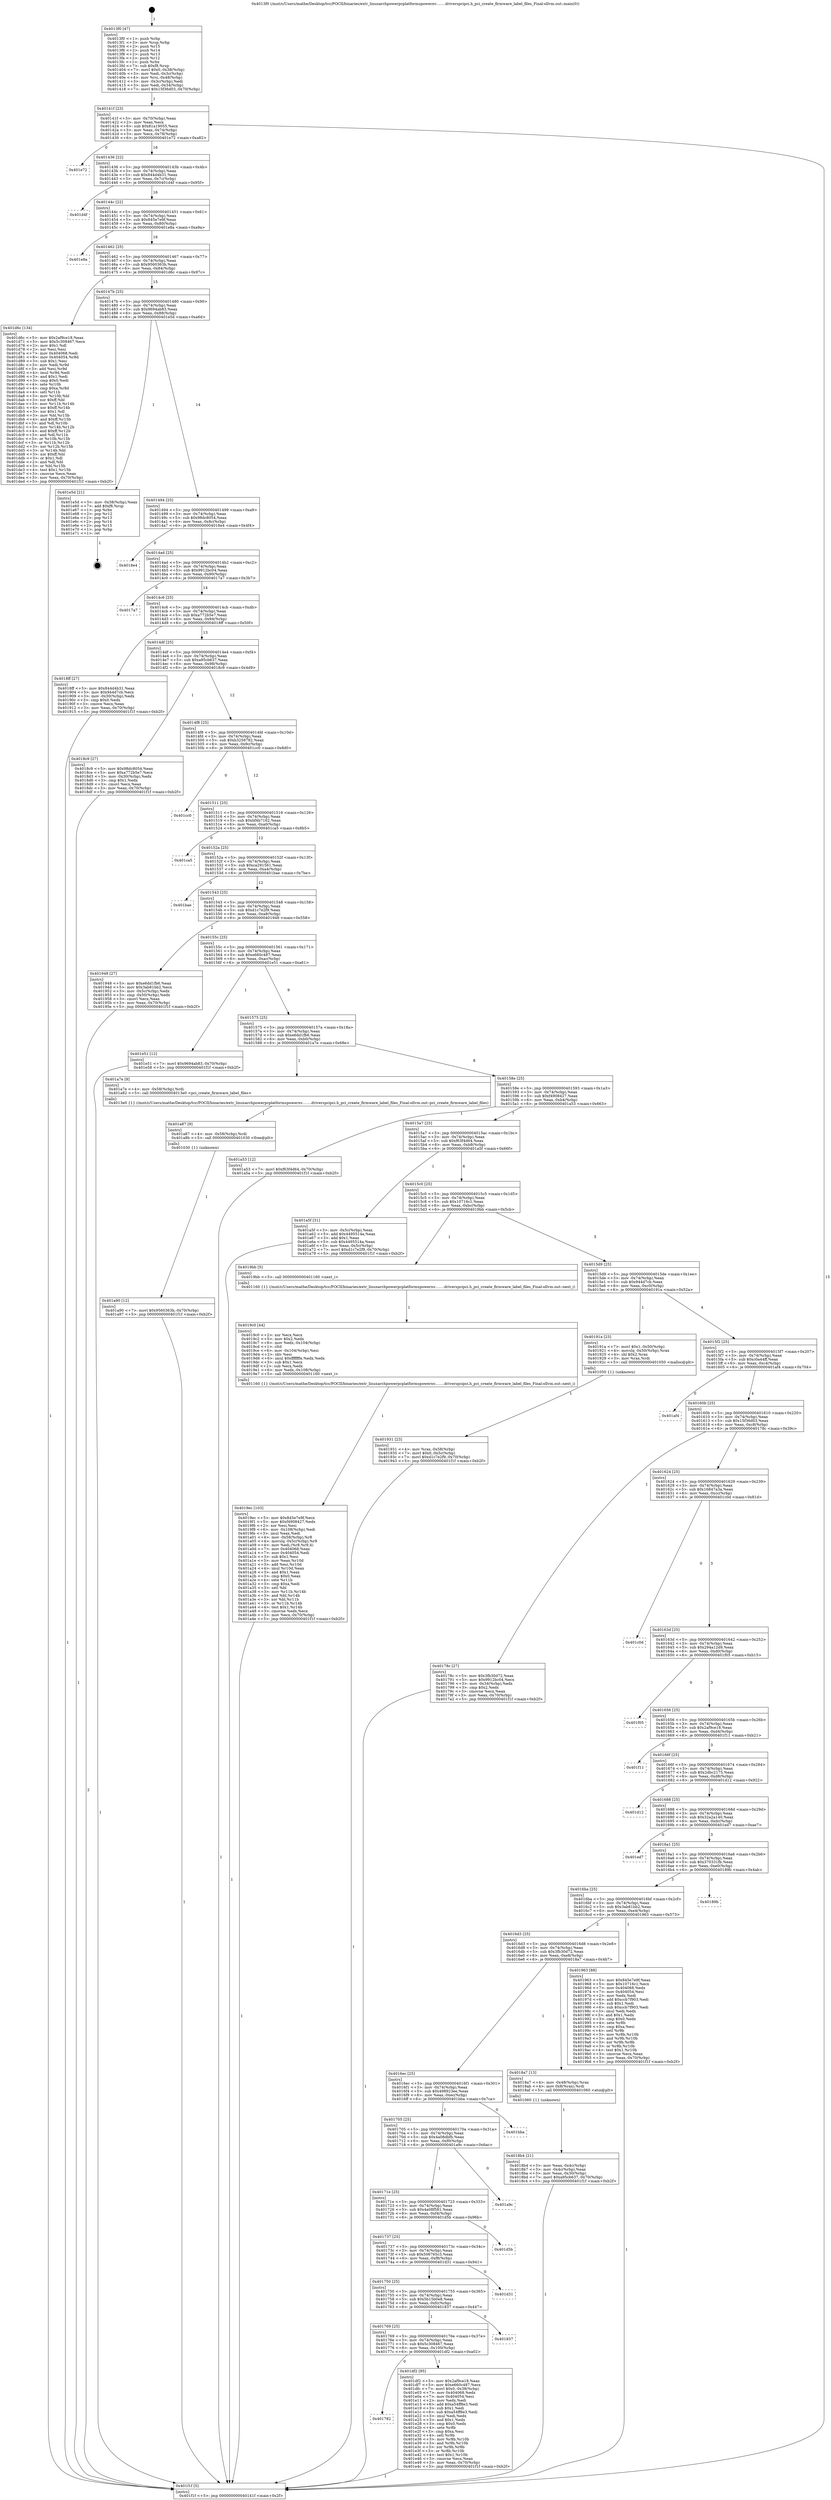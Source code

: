 digraph "0x4013f0" {
  label = "0x4013f0 (/mnt/c/Users/mathe/Desktop/tcc/POCII/binaries/extr_linuxarchpowerpcplatformspowernv........driverspcipci.h_pci_create_firmware_label_files_Final-ollvm.out::main(0))"
  labelloc = "t"
  node[shape=record]

  Entry [label="",width=0.3,height=0.3,shape=circle,fillcolor=black,style=filled]
  "0x40141f" [label="{
     0x40141f [23]\l
     | [instrs]\l
     &nbsp;&nbsp;0x40141f \<+3\>: mov -0x70(%rbp),%eax\l
     &nbsp;&nbsp;0x401422 \<+2\>: mov %eax,%ecx\l
     &nbsp;&nbsp;0x401424 \<+6\>: sub $0x81a19055,%ecx\l
     &nbsp;&nbsp;0x40142a \<+3\>: mov %eax,-0x74(%rbp)\l
     &nbsp;&nbsp;0x40142d \<+3\>: mov %ecx,-0x78(%rbp)\l
     &nbsp;&nbsp;0x401430 \<+6\>: je 0000000000401e72 \<main+0xa82\>\l
  }"]
  "0x401e72" [label="{
     0x401e72\l
  }", style=dashed]
  "0x401436" [label="{
     0x401436 [22]\l
     | [instrs]\l
     &nbsp;&nbsp;0x401436 \<+5\>: jmp 000000000040143b \<main+0x4b\>\l
     &nbsp;&nbsp;0x40143b \<+3\>: mov -0x74(%rbp),%eax\l
     &nbsp;&nbsp;0x40143e \<+5\>: sub $0x844d4b31,%eax\l
     &nbsp;&nbsp;0x401443 \<+3\>: mov %eax,-0x7c(%rbp)\l
     &nbsp;&nbsp;0x401446 \<+6\>: je 0000000000401d4f \<main+0x95f\>\l
  }"]
  Exit [label="",width=0.3,height=0.3,shape=circle,fillcolor=black,style=filled,peripheries=2]
  "0x401d4f" [label="{
     0x401d4f\l
  }", style=dashed]
  "0x40144c" [label="{
     0x40144c [22]\l
     | [instrs]\l
     &nbsp;&nbsp;0x40144c \<+5\>: jmp 0000000000401451 \<main+0x61\>\l
     &nbsp;&nbsp;0x401451 \<+3\>: mov -0x74(%rbp),%eax\l
     &nbsp;&nbsp;0x401454 \<+5\>: sub $0x845e7e9f,%eax\l
     &nbsp;&nbsp;0x401459 \<+3\>: mov %eax,-0x80(%rbp)\l
     &nbsp;&nbsp;0x40145c \<+6\>: je 0000000000401e8a \<main+0xa9a\>\l
  }"]
  "0x401782" [label="{
     0x401782\l
  }", style=dashed]
  "0x401e8a" [label="{
     0x401e8a\l
  }", style=dashed]
  "0x401462" [label="{
     0x401462 [25]\l
     | [instrs]\l
     &nbsp;&nbsp;0x401462 \<+5\>: jmp 0000000000401467 \<main+0x77\>\l
     &nbsp;&nbsp;0x401467 \<+3\>: mov -0x74(%rbp),%eax\l
     &nbsp;&nbsp;0x40146a \<+5\>: sub $0x9560363b,%eax\l
     &nbsp;&nbsp;0x40146f \<+6\>: mov %eax,-0x84(%rbp)\l
     &nbsp;&nbsp;0x401475 \<+6\>: je 0000000000401d6c \<main+0x97c\>\l
  }"]
  "0x401df2" [label="{
     0x401df2 [95]\l
     | [instrs]\l
     &nbsp;&nbsp;0x401df2 \<+5\>: mov $0x2af9ce18,%eax\l
     &nbsp;&nbsp;0x401df7 \<+5\>: mov $0xe660c487,%ecx\l
     &nbsp;&nbsp;0x401dfc \<+7\>: movl $0x0,-0x38(%rbp)\l
     &nbsp;&nbsp;0x401e03 \<+7\>: mov 0x404068,%edx\l
     &nbsp;&nbsp;0x401e0a \<+7\>: mov 0x404054,%esi\l
     &nbsp;&nbsp;0x401e11 \<+2\>: mov %edx,%edi\l
     &nbsp;&nbsp;0x401e13 \<+6\>: add $0xa54ff8e3,%edi\l
     &nbsp;&nbsp;0x401e19 \<+3\>: sub $0x1,%edi\l
     &nbsp;&nbsp;0x401e1c \<+6\>: sub $0xa54ff8e3,%edi\l
     &nbsp;&nbsp;0x401e22 \<+3\>: imul %edi,%edx\l
     &nbsp;&nbsp;0x401e25 \<+3\>: and $0x1,%edx\l
     &nbsp;&nbsp;0x401e28 \<+3\>: cmp $0x0,%edx\l
     &nbsp;&nbsp;0x401e2b \<+4\>: sete %r8b\l
     &nbsp;&nbsp;0x401e2f \<+3\>: cmp $0xa,%esi\l
     &nbsp;&nbsp;0x401e32 \<+4\>: setl %r9b\l
     &nbsp;&nbsp;0x401e36 \<+3\>: mov %r8b,%r10b\l
     &nbsp;&nbsp;0x401e39 \<+3\>: and %r9b,%r10b\l
     &nbsp;&nbsp;0x401e3c \<+3\>: xor %r9b,%r8b\l
     &nbsp;&nbsp;0x401e3f \<+3\>: or %r8b,%r10b\l
     &nbsp;&nbsp;0x401e42 \<+4\>: test $0x1,%r10b\l
     &nbsp;&nbsp;0x401e46 \<+3\>: cmovne %ecx,%eax\l
     &nbsp;&nbsp;0x401e49 \<+3\>: mov %eax,-0x70(%rbp)\l
     &nbsp;&nbsp;0x401e4c \<+5\>: jmp 0000000000401f1f \<main+0xb2f\>\l
  }"]
  "0x401d6c" [label="{
     0x401d6c [134]\l
     | [instrs]\l
     &nbsp;&nbsp;0x401d6c \<+5\>: mov $0x2af9ce18,%eax\l
     &nbsp;&nbsp;0x401d71 \<+5\>: mov $0x5c308467,%ecx\l
     &nbsp;&nbsp;0x401d76 \<+2\>: mov $0x1,%dl\l
     &nbsp;&nbsp;0x401d78 \<+2\>: xor %esi,%esi\l
     &nbsp;&nbsp;0x401d7a \<+7\>: mov 0x404068,%edi\l
     &nbsp;&nbsp;0x401d81 \<+8\>: mov 0x404054,%r8d\l
     &nbsp;&nbsp;0x401d89 \<+3\>: sub $0x1,%esi\l
     &nbsp;&nbsp;0x401d8c \<+3\>: mov %edi,%r9d\l
     &nbsp;&nbsp;0x401d8f \<+3\>: add %esi,%r9d\l
     &nbsp;&nbsp;0x401d92 \<+4\>: imul %r9d,%edi\l
     &nbsp;&nbsp;0x401d96 \<+3\>: and $0x1,%edi\l
     &nbsp;&nbsp;0x401d99 \<+3\>: cmp $0x0,%edi\l
     &nbsp;&nbsp;0x401d9c \<+4\>: sete %r10b\l
     &nbsp;&nbsp;0x401da0 \<+4\>: cmp $0xa,%r8d\l
     &nbsp;&nbsp;0x401da4 \<+4\>: setl %r11b\l
     &nbsp;&nbsp;0x401da8 \<+3\>: mov %r10b,%bl\l
     &nbsp;&nbsp;0x401dab \<+3\>: xor $0xff,%bl\l
     &nbsp;&nbsp;0x401dae \<+3\>: mov %r11b,%r14b\l
     &nbsp;&nbsp;0x401db1 \<+4\>: xor $0xff,%r14b\l
     &nbsp;&nbsp;0x401db5 \<+3\>: xor $0x1,%dl\l
     &nbsp;&nbsp;0x401db8 \<+3\>: mov %bl,%r15b\l
     &nbsp;&nbsp;0x401dbb \<+4\>: and $0xff,%r15b\l
     &nbsp;&nbsp;0x401dbf \<+3\>: and %dl,%r10b\l
     &nbsp;&nbsp;0x401dc2 \<+3\>: mov %r14b,%r12b\l
     &nbsp;&nbsp;0x401dc5 \<+4\>: and $0xff,%r12b\l
     &nbsp;&nbsp;0x401dc9 \<+3\>: and %dl,%r11b\l
     &nbsp;&nbsp;0x401dcc \<+3\>: or %r10b,%r15b\l
     &nbsp;&nbsp;0x401dcf \<+3\>: or %r11b,%r12b\l
     &nbsp;&nbsp;0x401dd2 \<+3\>: xor %r12b,%r15b\l
     &nbsp;&nbsp;0x401dd5 \<+3\>: or %r14b,%bl\l
     &nbsp;&nbsp;0x401dd8 \<+3\>: xor $0xff,%bl\l
     &nbsp;&nbsp;0x401ddb \<+3\>: or $0x1,%dl\l
     &nbsp;&nbsp;0x401dde \<+2\>: and %dl,%bl\l
     &nbsp;&nbsp;0x401de0 \<+3\>: or %bl,%r15b\l
     &nbsp;&nbsp;0x401de3 \<+4\>: test $0x1,%r15b\l
     &nbsp;&nbsp;0x401de7 \<+3\>: cmovne %ecx,%eax\l
     &nbsp;&nbsp;0x401dea \<+3\>: mov %eax,-0x70(%rbp)\l
     &nbsp;&nbsp;0x401ded \<+5\>: jmp 0000000000401f1f \<main+0xb2f\>\l
  }"]
  "0x40147b" [label="{
     0x40147b [25]\l
     | [instrs]\l
     &nbsp;&nbsp;0x40147b \<+5\>: jmp 0000000000401480 \<main+0x90\>\l
     &nbsp;&nbsp;0x401480 \<+3\>: mov -0x74(%rbp),%eax\l
     &nbsp;&nbsp;0x401483 \<+5\>: sub $0x9694ab83,%eax\l
     &nbsp;&nbsp;0x401488 \<+6\>: mov %eax,-0x88(%rbp)\l
     &nbsp;&nbsp;0x40148e \<+6\>: je 0000000000401e5d \<main+0xa6d\>\l
  }"]
  "0x401769" [label="{
     0x401769 [25]\l
     | [instrs]\l
     &nbsp;&nbsp;0x401769 \<+5\>: jmp 000000000040176e \<main+0x37e\>\l
     &nbsp;&nbsp;0x40176e \<+3\>: mov -0x74(%rbp),%eax\l
     &nbsp;&nbsp;0x401771 \<+5\>: sub $0x5c308467,%eax\l
     &nbsp;&nbsp;0x401776 \<+6\>: mov %eax,-0x100(%rbp)\l
     &nbsp;&nbsp;0x40177c \<+6\>: je 0000000000401df2 \<main+0xa02\>\l
  }"]
  "0x401e5d" [label="{
     0x401e5d [21]\l
     | [instrs]\l
     &nbsp;&nbsp;0x401e5d \<+3\>: mov -0x38(%rbp),%eax\l
     &nbsp;&nbsp;0x401e60 \<+7\>: add $0xf8,%rsp\l
     &nbsp;&nbsp;0x401e67 \<+1\>: pop %rbx\l
     &nbsp;&nbsp;0x401e68 \<+2\>: pop %r12\l
     &nbsp;&nbsp;0x401e6a \<+2\>: pop %r13\l
     &nbsp;&nbsp;0x401e6c \<+2\>: pop %r14\l
     &nbsp;&nbsp;0x401e6e \<+2\>: pop %r15\l
     &nbsp;&nbsp;0x401e70 \<+1\>: pop %rbp\l
     &nbsp;&nbsp;0x401e71 \<+1\>: ret\l
  }"]
  "0x401494" [label="{
     0x401494 [25]\l
     | [instrs]\l
     &nbsp;&nbsp;0x401494 \<+5\>: jmp 0000000000401499 \<main+0xa9\>\l
     &nbsp;&nbsp;0x401499 \<+3\>: mov -0x74(%rbp),%eax\l
     &nbsp;&nbsp;0x40149c \<+5\>: sub $0x98dc8054,%eax\l
     &nbsp;&nbsp;0x4014a1 \<+6\>: mov %eax,-0x8c(%rbp)\l
     &nbsp;&nbsp;0x4014a7 \<+6\>: je 00000000004018e4 \<main+0x4f4\>\l
  }"]
  "0x401837" [label="{
     0x401837\l
  }", style=dashed]
  "0x4018e4" [label="{
     0x4018e4\l
  }", style=dashed]
  "0x4014ad" [label="{
     0x4014ad [25]\l
     | [instrs]\l
     &nbsp;&nbsp;0x4014ad \<+5\>: jmp 00000000004014b2 \<main+0xc2\>\l
     &nbsp;&nbsp;0x4014b2 \<+3\>: mov -0x74(%rbp),%eax\l
     &nbsp;&nbsp;0x4014b5 \<+5\>: sub $0x9912bc04,%eax\l
     &nbsp;&nbsp;0x4014ba \<+6\>: mov %eax,-0x90(%rbp)\l
     &nbsp;&nbsp;0x4014c0 \<+6\>: je 00000000004017a7 \<main+0x3b7\>\l
  }"]
  "0x401750" [label="{
     0x401750 [25]\l
     | [instrs]\l
     &nbsp;&nbsp;0x401750 \<+5\>: jmp 0000000000401755 \<main+0x365\>\l
     &nbsp;&nbsp;0x401755 \<+3\>: mov -0x74(%rbp),%eax\l
     &nbsp;&nbsp;0x401758 \<+5\>: sub $0x5b15b0e8,%eax\l
     &nbsp;&nbsp;0x40175d \<+6\>: mov %eax,-0xfc(%rbp)\l
     &nbsp;&nbsp;0x401763 \<+6\>: je 0000000000401837 \<main+0x447\>\l
  }"]
  "0x4017a7" [label="{
     0x4017a7\l
  }", style=dashed]
  "0x4014c6" [label="{
     0x4014c6 [25]\l
     | [instrs]\l
     &nbsp;&nbsp;0x4014c6 \<+5\>: jmp 00000000004014cb \<main+0xdb\>\l
     &nbsp;&nbsp;0x4014cb \<+3\>: mov -0x74(%rbp),%eax\l
     &nbsp;&nbsp;0x4014ce \<+5\>: sub $0xa772b5e7,%eax\l
     &nbsp;&nbsp;0x4014d3 \<+6\>: mov %eax,-0x94(%rbp)\l
     &nbsp;&nbsp;0x4014d9 \<+6\>: je 00000000004018ff \<main+0x50f\>\l
  }"]
  "0x401d31" [label="{
     0x401d31\l
  }", style=dashed]
  "0x4018ff" [label="{
     0x4018ff [27]\l
     | [instrs]\l
     &nbsp;&nbsp;0x4018ff \<+5\>: mov $0x844d4b31,%eax\l
     &nbsp;&nbsp;0x401904 \<+5\>: mov $0x944d7cb,%ecx\l
     &nbsp;&nbsp;0x401909 \<+3\>: mov -0x30(%rbp),%edx\l
     &nbsp;&nbsp;0x40190c \<+3\>: cmp $0x0,%edx\l
     &nbsp;&nbsp;0x40190f \<+3\>: cmove %ecx,%eax\l
     &nbsp;&nbsp;0x401912 \<+3\>: mov %eax,-0x70(%rbp)\l
     &nbsp;&nbsp;0x401915 \<+5\>: jmp 0000000000401f1f \<main+0xb2f\>\l
  }"]
  "0x4014df" [label="{
     0x4014df [25]\l
     | [instrs]\l
     &nbsp;&nbsp;0x4014df \<+5\>: jmp 00000000004014e4 \<main+0xf4\>\l
     &nbsp;&nbsp;0x4014e4 \<+3\>: mov -0x74(%rbp),%eax\l
     &nbsp;&nbsp;0x4014e7 \<+5\>: sub $0xa95cb637,%eax\l
     &nbsp;&nbsp;0x4014ec \<+6\>: mov %eax,-0x98(%rbp)\l
     &nbsp;&nbsp;0x4014f2 \<+6\>: je 00000000004018c9 \<main+0x4d9\>\l
  }"]
  "0x401737" [label="{
     0x401737 [25]\l
     | [instrs]\l
     &nbsp;&nbsp;0x401737 \<+5\>: jmp 000000000040173c \<main+0x34c\>\l
     &nbsp;&nbsp;0x40173c \<+3\>: mov -0x74(%rbp),%eax\l
     &nbsp;&nbsp;0x40173f \<+5\>: sub $0x506765c3,%eax\l
     &nbsp;&nbsp;0x401744 \<+6\>: mov %eax,-0xf8(%rbp)\l
     &nbsp;&nbsp;0x40174a \<+6\>: je 0000000000401d31 \<main+0x941\>\l
  }"]
  "0x4018c9" [label="{
     0x4018c9 [27]\l
     | [instrs]\l
     &nbsp;&nbsp;0x4018c9 \<+5\>: mov $0x98dc8054,%eax\l
     &nbsp;&nbsp;0x4018ce \<+5\>: mov $0xa772b5e7,%ecx\l
     &nbsp;&nbsp;0x4018d3 \<+3\>: mov -0x30(%rbp),%edx\l
     &nbsp;&nbsp;0x4018d6 \<+3\>: cmp $0x1,%edx\l
     &nbsp;&nbsp;0x4018d9 \<+3\>: cmovl %ecx,%eax\l
     &nbsp;&nbsp;0x4018dc \<+3\>: mov %eax,-0x70(%rbp)\l
     &nbsp;&nbsp;0x4018df \<+5\>: jmp 0000000000401f1f \<main+0xb2f\>\l
  }"]
  "0x4014f8" [label="{
     0x4014f8 [25]\l
     | [instrs]\l
     &nbsp;&nbsp;0x4014f8 \<+5\>: jmp 00000000004014fd \<main+0x10d\>\l
     &nbsp;&nbsp;0x4014fd \<+3\>: mov -0x74(%rbp),%eax\l
     &nbsp;&nbsp;0x401500 \<+5\>: sub $0xb3258782,%eax\l
     &nbsp;&nbsp;0x401505 \<+6\>: mov %eax,-0x9c(%rbp)\l
     &nbsp;&nbsp;0x40150b \<+6\>: je 0000000000401cc0 \<main+0x8d0\>\l
  }"]
  "0x401d5b" [label="{
     0x401d5b\l
  }", style=dashed]
  "0x401cc0" [label="{
     0x401cc0\l
  }", style=dashed]
  "0x401511" [label="{
     0x401511 [25]\l
     | [instrs]\l
     &nbsp;&nbsp;0x401511 \<+5\>: jmp 0000000000401516 \<main+0x126\>\l
     &nbsp;&nbsp;0x401516 \<+3\>: mov -0x74(%rbp),%eax\l
     &nbsp;&nbsp;0x401519 \<+5\>: sub $0xbf4b7162,%eax\l
     &nbsp;&nbsp;0x40151e \<+6\>: mov %eax,-0xa0(%rbp)\l
     &nbsp;&nbsp;0x401524 \<+6\>: je 0000000000401ca5 \<main+0x8b5\>\l
  }"]
  "0x40171e" [label="{
     0x40171e [25]\l
     | [instrs]\l
     &nbsp;&nbsp;0x40171e \<+5\>: jmp 0000000000401723 \<main+0x333\>\l
     &nbsp;&nbsp;0x401723 \<+3\>: mov -0x74(%rbp),%eax\l
     &nbsp;&nbsp;0x401726 \<+5\>: sub $0x4a08f581,%eax\l
     &nbsp;&nbsp;0x40172b \<+6\>: mov %eax,-0xf4(%rbp)\l
     &nbsp;&nbsp;0x401731 \<+6\>: je 0000000000401d5b \<main+0x96b\>\l
  }"]
  "0x401ca5" [label="{
     0x401ca5\l
  }", style=dashed]
  "0x40152a" [label="{
     0x40152a [25]\l
     | [instrs]\l
     &nbsp;&nbsp;0x40152a \<+5\>: jmp 000000000040152f \<main+0x13f\>\l
     &nbsp;&nbsp;0x40152f \<+3\>: mov -0x74(%rbp),%eax\l
     &nbsp;&nbsp;0x401532 \<+5\>: sub $0xca291561,%eax\l
     &nbsp;&nbsp;0x401537 \<+6\>: mov %eax,-0xa4(%rbp)\l
     &nbsp;&nbsp;0x40153d \<+6\>: je 0000000000401bae \<main+0x7be\>\l
  }"]
  "0x401a9c" [label="{
     0x401a9c\l
  }", style=dashed]
  "0x401bae" [label="{
     0x401bae\l
  }", style=dashed]
  "0x401543" [label="{
     0x401543 [25]\l
     | [instrs]\l
     &nbsp;&nbsp;0x401543 \<+5\>: jmp 0000000000401548 \<main+0x158\>\l
     &nbsp;&nbsp;0x401548 \<+3\>: mov -0x74(%rbp),%eax\l
     &nbsp;&nbsp;0x40154b \<+5\>: sub $0xd1c7e2f9,%eax\l
     &nbsp;&nbsp;0x401550 \<+6\>: mov %eax,-0xa8(%rbp)\l
     &nbsp;&nbsp;0x401556 \<+6\>: je 0000000000401948 \<main+0x558\>\l
  }"]
  "0x401705" [label="{
     0x401705 [25]\l
     | [instrs]\l
     &nbsp;&nbsp;0x401705 \<+5\>: jmp 000000000040170a \<main+0x31a\>\l
     &nbsp;&nbsp;0x40170a \<+3\>: mov -0x74(%rbp),%eax\l
     &nbsp;&nbsp;0x40170d \<+5\>: sub $0x4a08dbfb,%eax\l
     &nbsp;&nbsp;0x401712 \<+6\>: mov %eax,-0xf0(%rbp)\l
     &nbsp;&nbsp;0x401718 \<+6\>: je 0000000000401a9c \<main+0x6ac\>\l
  }"]
  "0x401948" [label="{
     0x401948 [27]\l
     | [instrs]\l
     &nbsp;&nbsp;0x401948 \<+5\>: mov $0xe6dd1fb6,%eax\l
     &nbsp;&nbsp;0x40194d \<+5\>: mov $0x3ab81bb2,%ecx\l
     &nbsp;&nbsp;0x401952 \<+3\>: mov -0x5c(%rbp),%edx\l
     &nbsp;&nbsp;0x401955 \<+3\>: cmp -0x50(%rbp),%edx\l
     &nbsp;&nbsp;0x401958 \<+3\>: cmovl %ecx,%eax\l
     &nbsp;&nbsp;0x40195b \<+3\>: mov %eax,-0x70(%rbp)\l
     &nbsp;&nbsp;0x40195e \<+5\>: jmp 0000000000401f1f \<main+0xb2f\>\l
  }"]
  "0x40155c" [label="{
     0x40155c [25]\l
     | [instrs]\l
     &nbsp;&nbsp;0x40155c \<+5\>: jmp 0000000000401561 \<main+0x171\>\l
     &nbsp;&nbsp;0x401561 \<+3\>: mov -0x74(%rbp),%eax\l
     &nbsp;&nbsp;0x401564 \<+5\>: sub $0xe660c487,%eax\l
     &nbsp;&nbsp;0x401569 \<+6\>: mov %eax,-0xac(%rbp)\l
     &nbsp;&nbsp;0x40156f \<+6\>: je 0000000000401e51 \<main+0xa61\>\l
  }"]
  "0x401bba" [label="{
     0x401bba\l
  }", style=dashed]
  "0x401e51" [label="{
     0x401e51 [12]\l
     | [instrs]\l
     &nbsp;&nbsp;0x401e51 \<+7\>: movl $0x9694ab83,-0x70(%rbp)\l
     &nbsp;&nbsp;0x401e58 \<+5\>: jmp 0000000000401f1f \<main+0xb2f\>\l
  }"]
  "0x401575" [label="{
     0x401575 [25]\l
     | [instrs]\l
     &nbsp;&nbsp;0x401575 \<+5\>: jmp 000000000040157a \<main+0x18a\>\l
     &nbsp;&nbsp;0x40157a \<+3\>: mov -0x74(%rbp),%eax\l
     &nbsp;&nbsp;0x40157d \<+5\>: sub $0xe6dd1fb6,%eax\l
     &nbsp;&nbsp;0x401582 \<+6\>: mov %eax,-0xb0(%rbp)\l
     &nbsp;&nbsp;0x401588 \<+6\>: je 0000000000401a7e \<main+0x68e\>\l
  }"]
  "0x401a90" [label="{
     0x401a90 [12]\l
     | [instrs]\l
     &nbsp;&nbsp;0x401a90 \<+7\>: movl $0x9560363b,-0x70(%rbp)\l
     &nbsp;&nbsp;0x401a97 \<+5\>: jmp 0000000000401f1f \<main+0xb2f\>\l
  }"]
  "0x401a7e" [label="{
     0x401a7e [9]\l
     | [instrs]\l
     &nbsp;&nbsp;0x401a7e \<+4\>: mov -0x58(%rbp),%rdi\l
     &nbsp;&nbsp;0x401a82 \<+5\>: call 00000000004013e0 \<pci_create_firmware_label_files\>\l
     | [calls]\l
     &nbsp;&nbsp;0x4013e0 \{1\} (/mnt/c/Users/mathe/Desktop/tcc/POCII/binaries/extr_linuxarchpowerpcplatformspowernv........driverspcipci.h_pci_create_firmware_label_files_Final-ollvm.out::pci_create_firmware_label_files)\l
  }"]
  "0x40158e" [label="{
     0x40158e [25]\l
     | [instrs]\l
     &nbsp;&nbsp;0x40158e \<+5\>: jmp 0000000000401593 \<main+0x1a3\>\l
     &nbsp;&nbsp;0x401593 \<+3\>: mov -0x74(%rbp),%eax\l
     &nbsp;&nbsp;0x401596 \<+5\>: sub $0xf4908427,%eax\l
     &nbsp;&nbsp;0x40159b \<+6\>: mov %eax,-0xb4(%rbp)\l
     &nbsp;&nbsp;0x4015a1 \<+6\>: je 0000000000401a53 \<main+0x663\>\l
  }"]
  "0x401a87" [label="{
     0x401a87 [9]\l
     | [instrs]\l
     &nbsp;&nbsp;0x401a87 \<+4\>: mov -0x58(%rbp),%rdi\l
     &nbsp;&nbsp;0x401a8b \<+5\>: call 0000000000401030 \<free@plt\>\l
     | [calls]\l
     &nbsp;&nbsp;0x401030 \{1\} (unknown)\l
  }"]
  "0x401a53" [label="{
     0x401a53 [12]\l
     | [instrs]\l
     &nbsp;&nbsp;0x401a53 \<+7\>: movl $0xf63f4d64,-0x70(%rbp)\l
     &nbsp;&nbsp;0x401a5a \<+5\>: jmp 0000000000401f1f \<main+0xb2f\>\l
  }"]
  "0x4015a7" [label="{
     0x4015a7 [25]\l
     | [instrs]\l
     &nbsp;&nbsp;0x4015a7 \<+5\>: jmp 00000000004015ac \<main+0x1bc\>\l
     &nbsp;&nbsp;0x4015ac \<+3\>: mov -0x74(%rbp),%eax\l
     &nbsp;&nbsp;0x4015af \<+5\>: sub $0xf63f4d64,%eax\l
     &nbsp;&nbsp;0x4015b4 \<+6\>: mov %eax,-0xb8(%rbp)\l
     &nbsp;&nbsp;0x4015ba \<+6\>: je 0000000000401a5f \<main+0x66f\>\l
  }"]
  "0x4019ec" [label="{
     0x4019ec [103]\l
     | [instrs]\l
     &nbsp;&nbsp;0x4019ec \<+5\>: mov $0x845e7e9f,%ecx\l
     &nbsp;&nbsp;0x4019f1 \<+5\>: mov $0xf4908427,%edx\l
     &nbsp;&nbsp;0x4019f6 \<+2\>: xor %esi,%esi\l
     &nbsp;&nbsp;0x4019f8 \<+6\>: mov -0x108(%rbp),%edi\l
     &nbsp;&nbsp;0x4019fe \<+3\>: imul %eax,%edi\l
     &nbsp;&nbsp;0x401a01 \<+4\>: mov -0x58(%rbp),%r8\l
     &nbsp;&nbsp;0x401a05 \<+4\>: movslq -0x5c(%rbp),%r9\l
     &nbsp;&nbsp;0x401a09 \<+4\>: mov %edi,(%r8,%r9,4)\l
     &nbsp;&nbsp;0x401a0d \<+7\>: mov 0x404068,%eax\l
     &nbsp;&nbsp;0x401a14 \<+7\>: mov 0x404054,%edi\l
     &nbsp;&nbsp;0x401a1b \<+3\>: sub $0x1,%esi\l
     &nbsp;&nbsp;0x401a1e \<+3\>: mov %eax,%r10d\l
     &nbsp;&nbsp;0x401a21 \<+3\>: add %esi,%r10d\l
     &nbsp;&nbsp;0x401a24 \<+4\>: imul %r10d,%eax\l
     &nbsp;&nbsp;0x401a28 \<+3\>: and $0x1,%eax\l
     &nbsp;&nbsp;0x401a2b \<+3\>: cmp $0x0,%eax\l
     &nbsp;&nbsp;0x401a2e \<+4\>: sete %r11b\l
     &nbsp;&nbsp;0x401a32 \<+3\>: cmp $0xa,%edi\l
     &nbsp;&nbsp;0x401a35 \<+3\>: setl %bl\l
     &nbsp;&nbsp;0x401a38 \<+3\>: mov %r11b,%r14b\l
     &nbsp;&nbsp;0x401a3b \<+3\>: and %bl,%r14b\l
     &nbsp;&nbsp;0x401a3e \<+3\>: xor %bl,%r11b\l
     &nbsp;&nbsp;0x401a41 \<+3\>: or %r11b,%r14b\l
     &nbsp;&nbsp;0x401a44 \<+4\>: test $0x1,%r14b\l
     &nbsp;&nbsp;0x401a48 \<+3\>: cmovne %edx,%ecx\l
     &nbsp;&nbsp;0x401a4b \<+3\>: mov %ecx,-0x70(%rbp)\l
     &nbsp;&nbsp;0x401a4e \<+5\>: jmp 0000000000401f1f \<main+0xb2f\>\l
  }"]
  "0x401a5f" [label="{
     0x401a5f [31]\l
     | [instrs]\l
     &nbsp;&nbsp;0x401a5f \<+3\>: mov -0x5c(%rbp),%eax\l
     &nbsp;&nbsp;0x401a62 \<+5\>: add $0x4495514a,%eax\l
     &nbsp;&nbsp;0x401a67 \<+3\>: add $0x1,%eax\l
     &nbsp;&nbsp;0x401a6a \<+5\>: sub $0x4495514a,%eax\l
     &nbsp;&nbsp;0x401a6f \<+3\>: mov %eax,-0x5c(%rbp)\l
     &nbsp;&nbsp;0x401a72 \<+7\>: movl $0xd1c7e2f9,-0x70(%rbp)\l
     &nbsp;&nbsp;0x401a79 \<+5\>: jmp 0000000000401f1f \<main+0xb2f\>\l
  }"]
  "0x4015c0" [label="{
     0x4015c0 [25]\l
     | [instrs]\l
     &nbsp;&nbsp;0x4015c0 \<+5\>: jmp 00000000004015c5 \<main+0x1d5\>\l
     &nbsp;&nbsp;0x4015c5 \<+3\>: mov -0x74(%rbp),%eax\l
     &nbsp;&nbsp;0x4015c8 \<+5\>: sub $0x10716c1,%eax\l
     &nbsp;&nbsp;0x4015cd \<+6\>: mov %eax,-0xbc(%rbp)\l
     &nbsp;&nbsp;0x4015d3 \<+6\>: je 00000000004019bb \<main+0x5cb\>\l
  }"]
  "0x4019c0" [label="{
     0x4019c0 [44]\l
     | [instrs]\l
     &nbsp;&nbsp;0x4019c0 \<+2\>: xor %ecx,%ecx\l
     &nbsp;&nbsp;0x4019c2 \<+5\>: mov $0x2,%edx\l
     &nbsp;&nbsp;0x4019c7 \<+6\>: mov %edx,-0x104(%rbp)\l
     &nbsp;&nbsp;0x4019cd \<+1\>: cltd\l
     &nbsp;&nbsp;0x4019ce \<+6\>: mov -0x104(%rbp),%esi\l
     &nbsp;&nbsp;0x4019d4 \<+2\>: idiv %esi\l
     &nbsp;&nbsp;0x4019d6 \<+6\>: imul $0xfffffffe,%edx,%edx\l
     &nbsp;&nbsp;0x4019dc \<+3\>: sub $0x1,%ecx\l
     &nbsp;&nbsp;0x4019df \<+2\>: sub %ecx,%edx\l
     &nbsp;&nbsp;0x4019e1 \<+6\>: mov %edx,-0x108(%rbp)\l
     &nbsp;&nbsp;0x4019e7 \<+5\>: call 0000000000401160 \<next_i\>\l
     | [calls]\l
     &nbsp;&nbsp;0x401160 \{1\} (/mnt/c/Users/mathe/Desktop/tcc/POCII/binaries/extr_linuxarchpowerpcplatformspowernv........driverspcipci.h_pci_create_firmware_label_files_Final-ollvm.out::next_i)\l
  }"]
  "0x4019bb" [label="{
     0x4019bb [5]\l
     | [instrs]\l
     &nbsp;&nbsp;0x4019bb \<+5\>: call 0000000000401160 \<next_i\>\l
     | [calls]\l
     &nbsp;&nbsp;0x401160 \{1\} (/mnt/c/Users/mathe/Desktop/tcc/POCII/binaries/extr_linuxarchpowerpcplatformspowernv........driverspcipci.h_pci_create_firmware_label_files_Final-ollvm.out::next_i)\l
  }"]
  "0x4015d9" [label="{
     0x4015d9 [25]\l
     | [instrs]\l
     &nbsp;&nbsp;0x4015d9 \<+5\>: jmp 00000000004015de \<main+0x1ee\>\l
     &nbsp;&nbsp;0x4015de \<+3\>: mov -0x74(%rbp),%eax\l
     &nbsp;&nbsp;0x4015e1 \<+5\>: sub $0x944d7cb,%eax\l
     &nbsp;&nbsp;0x4015e6 \<+6\>: mov %eax,-0xc0(%rbp)\l
     &nbsp;&nbsp;0x4015ec \<+6\>: je 000000000040191a \<main+0x52a\>\l
  }"]
  "0x401931" [label="{
     0x401931 [23]\l
     | [instrs]\l
     &nbsp;&nbsp;0x401931 \<+4\>: mov %rax,-0x58(%rbp)\l
     &nbsp;&nbsp;0x401935 \<+7\>: movl $0x0,-0x5c(%rbp)\l
     &nbsp;&nbsp;0x40193c \<+7\>: movl $0xd1c7e2f9,-0x70(%rbp)\l
     &nbsp;&nbsp;0x401943 \<+5\>: jmp 0000000000401f1f \<main+0xb2f\>\l
  }"]
  "0x40191a" [label="{
     0x40191a [23]\l
     | [instrs]\l
     &nbsp;&nbsp;0x40191a \<+7\>: movl $0x1,-0x50(%rbp)\l
     &nbsp;&nbsp;0x401921 \<+4\>: movslq -0x50(%rbp),%rax\l
     &nbsp;&nbsp;0x401925 \<+4\>: shl $0x2,%rax\l
     &nbsp;&nbsp;0x401929 \<+3\>: mov %rax,%rdi\l
     &nbsp;&nbsp;0x40192c \<+5\>: call 0000000000401050 \<malloc@plt\>\l
     | [calls]\l
     &nbsp;&nbsp;0x401050 \{1\} (unknown)\l
  }"]
  "0x4015f2" [label="{
     0x4015f2 [25]\l
     | [instrs]\l
     &nbsp;&nbsp;0x4015f2 \<+5\>: jmp 00000000004015f7 \<main+0x207\>\l
     &nbsp;&nbsp;0x4015f7 \<+3\>: mov -0x74(%rbp),%eax\l
     &nbsp;&nbsp;0x4015fa \<+5\>: sub $0xc0a44ff,%eax\l
     &nbsp;&nbsp;0x4015ff \<+6\>: mov %eax,-0xc4(%rbp)\l
     &nbsp;&nbsp;0x401605 \<+6\>: je 0000000000401af4 \<main+0x704\>\l
  }"]
  "0x4018b4" [label="{
     0x4018b4 [21]\l
     | [instrs]\l
     &nbsp;&nbsp;0x4018b4 \<+3\>: mov %eax,-0x4c(%rbp)\l
     &nbsp;&nbsp;0x4018b7 \<+3\>: mov -0x4c(%rbp),%eax\l
     &nbsp;&nbsp;0x4018ba \<+3\>: mov %eax,-0x30(%rbp)\l
     &nbsp;&nbsp;0x4018bd \<+7\>: movl $0xa95cb637,-0x70(%rbp)\l
     &nbsp;&nbsp;0x4018c4 \<+5\>: jmp 0000000000401f1f \<main+0xb2f\>\l
  }"]
  "0x401af4" [label="{
     0x401af4\l
  }", style=dashed]
  "0x40160b" [label="{
     0x40160b [25]\l
     | [instrs]\l
     &nbsp;&nbsp;0x40160b \<+5\>: jmp 0000000000401610 \<main+0x220\>\l
     &nbsp;&nbsp;0x401610 \<+3\>: mov -0x74(%rbp),%eax\l
     &nbsp;&nbsp;0x401613 \<+5\>: sub $0x15f36d03,%eax\l
     &nbsp;&nbsp;0x401618 \<+6\>: mov %eax,-0xc8(%rbp)\l
     &nbsp;&nbsp;0x40161e \<+6\>: je 000000000040178c \<main+0x39c\>\l
  }"]
  "0x4016ec" [label="{
     0x4016ec [25]\l
     | [instrs]\l
     &nbsp;&nbsp;0x4016ec \<+5\>: jmp 00000000004016f1 \<main+0x301\>\l
     &nbsp;&nbsp;0x4016f1 \<+3\>: mov -0x74(%rbp),%eax\l
     &nbsp;&nbsp;0x4016f4 \<+5\>: sub $0x498923ee,%eax\l
     &nbsp;&nbsp;0x4016f9 \<+6\>: mov %eax,-0xec(%rbp)\l
     &nbsp;&nbsp;0x4016ff \<+6\>: je 0000000000401bba \<main+0x7ca\>\l
  }"]
  "0x40178c" [label="{
     0x40178c [27]\l
     | [instrs]\l
     &nbsp;&nbsp;0x40178c \<+5\>: mov $0x3fb30d72,%eax\l
     &nbsp;&nbsp;0x401791 \<+5\>: mov $0x9912bc04,%ecx\l
     &nbsp;&nbsp;0x401796 \<+3\>: mov -0x34(%rbp),%edx\l
     &nbsp;&nbsp;0x401799 \<+3\>: cmp $0x2,%edx\l
     &nbsp;&nbsp;0x40179c \<+3\>: cmovne %ecx,%eax\l
     &nbsp;&nbsp;0x40179f \<+3\>: mov %eax,-0x70(%rbp)\l
     &nbsp;&nbsp;0x4017a2 \<+5\>: jmp 0000000000401f1f \<main+0xb2f\>\l
  }"]
  "0x401624" [label="{
     0x401624 [25]\l
     | [instrs]\l
     &nbsp;&nbsp;0x401624 \<+5\>: jmp 0000000000401629 \<main+0x239\>\l
     &nbsp;&nbsp;0x401629 \<+3\>: mov -0x74(%rbp),%eax\l
     &nbsp;&nbsp;0x40162c \<+5\>: sub $0x16847a3a,%eax\l
     &nbsp;&nbsp;0x401631 \<+6\>: mov %eax,-0xcc(%rbp)\l
     &nbsp;&nbsp;0x401637 \<+6\>: je 0000000000401c0d \<main+0x81d\>\l
  }"]
  "0x401f1f" [label="{
     0x401f1f [5]\l
     | [instrs]\l
     &nbsp;&nbsp;0x401f1f \<+5\>: jmp 000000000040141f \<main+0x2f\>\l
  }"]
  "0x4013f0" [label="{
     0x4013f0 [47]\l
     | [instrs]\l
     &nbsp;&nbsp;0x4013f0 \<+1\>: push %rbp\l
     &nbsp;&nbsp;0x4013f1 \<+3\>: mov %rsp,%rbp\l
     &nbsp;&nbsp;0x4013f4 \<+2\>: push %r15\l
     &nbsp;&nbsp;0x4013f6 \<+2\>: push %r14\l
     &nbsp;&nbsp;0x4013f8 \<+2\>: push %r13\l
     &nbsp;&nbsp;0x4013fa \<+2\>: push %r12\l
     &nbsp;&nbsp;0x4013fc \<+1\>: push %rbx\l
     &nbsp;&nbsp;0x4013fd \<+7\>: sub $0xf8,%rsp\l
     &nbsp;&nbsp;0x401404 \<+7\>: movl $0x0,-0x38(%rbp)\l
     &nbsp;&nbsp;0x40140b \<+3\>: mov %edi,-0x3c(%rbp)\l
     &nbsp;&nbsp;0x40140e \<+4\>: mov %rsi,-0x48(%rbp)\l
     &nbsp;&nbsp;0x401412 \<+3\>: mov -0x3c(%rbp),%edi\l
     &nbsp;&nbsp;0x401415 \<+3\>: mov %edi,-0x34(%rbp)\l
     &nbsp;&nbsp;0x401418 \<+7\>: movl $0x15f36d03,-0x70(%rbp)\l
  }"]
  "0x4018a7" [label="{
     0x4018a7 [13]\l
     | [instrs]\l
     &nbsp;&nbsp;0x4018a7 \<+4\>: mov -0x48(%rbp),%rax\l
     &nbsp;&nbsp;0x4018ab \<+4\>: mov 0x8(%rax),%rdi\l
     &nbsp;&nbsp;0x4018af \<+5\>: call 0000000000401060 \<atoi@plt\>\l
     | [calls]\l
     &nbsp;&nbsp;0x401060 \{1\} (unknown)\l
  }"]
  "0x401c0d" [label="{
     0x401c0d\l
  }", style=dashed]
  "0x40163d" [label="{
     0x40163d [25]\l
     | [instrs]\l
     &nbsp;&nbsp;0x40163d \<+5\>: jmp 0000000000401642 \<main+0x252\>\l
     &nbsp;&nbsp;0x401642 \<+3\>: mov -0x74(%rbp),%eax\l
     &nbsp;&nbsp;0x401645 \<+5\>: sub $0x294a12d9,%eax\l
     &nbsp;&nbsp;0x40164a \<+6\>: mov %eax,-0xd0(%rbp)\l
     &nbsp;&nbsp;0x401650 \<+6\>: je 0000000000401f05 \<main+0xb15\>\l
  }"]
  "0x4016d3" [label="{
     0x4016d3 [25]\l
     | [instrs]\l
     &nbsp;&nbsp;0x4016d3 \<+5\>: jmp 00000000004016d8 \<main+0x2e8\>\l
     &nbsp;&nbsp;0x4016d8 \<+3\>: mov -0x74(%rbp),%eax\l
     &nbsp;&nbsp;0x4016db \<+5\>: sub $0x3fb30d72,%eax\l
     &nbsp;&nbsp;0x4016e0 \<+6\>: mov %eax,-0xe8(%rbp)\l
     &nbsp;&nbsp;0x4016e6 \<+6\>: je 00000000004018a7 \<main+0x4b7\>\l
  }"]
  "0x401f05" [label="{
     0x401f05\l
  }", style=dashed]
  "0x401656" [label="{
     0x401656 [25]\l
     | [instrs]\l
     &nbsp;&nbsp;0x401656 \<+5\>: jmp 000000000040165b \<main+0x26b\>\l
     &nbsp;&nbsp;0x40165b \<+3\>: mov -0x74(%rbp),%eax\l
     &nbsp;&nbsp;0x40165e \<+5\>: sub $0x2af9ce18,%eax\l
     &nbsp;&nbsp;0x401663 \<+6\>: mov %eax,-0xd4(%rbp)\l
     &nbsp;&nbsp;0x401669 \<+6\>: je 0000000000401f11 \<main+0xb21\>\l
  }"]
  "0x401963" [label="{
     0x401963 [88]\l
     | [instrs]\l
     &nbsp;&nbsp;0x401963 \<+5\>: mov $0x845e7e9f,%eax\l
     &nbsp;&nbsp;0x401968 \<+5\>: mov $0x10716c1,%ecx\l
     &nbsp;&nbsp;0x40196d \<+7\>: mov 0x404068,%edx\l
     &nbsp;&nbsp;0x401974 \<+7\>: mov 0x404054,%esi\l
     &nbsp;&nbsp;0x40197b \<+2\>: mov %edx,%edi\l
     &nbsp;&nbsp;0x40197d \<+6\>: add $0xccb7f903,%edi\l
     &nbsp;&nbsp;0x401983 \<+3\>: sub $0x1,%edi\l
     &nbsp;&nbsp;0x401986 \<+6\>: sub $0xccb7f903,%edi\l
     &nbsp;&nbsp;0x40198c \<+3\>: imul %edi,%edx\l
     &nbsp;&nbsp;0x40198f \<+3\>: and $0x1,%edx\l
     &nbsp;&nbsp;0x401992 \<+3\>: cmp $0x0,%edx\l
     &nbsp;&nbsp;0x401995 \<+4\>: sete %r8b\l
     &nbsp;&nbsp;0x401999 \<+3\>: cmp $0xa,%esi\l
     &nbsp;&nbsp;0x40199c \<+4\>: setl %r9b\l
     &nbsp;&nbsp;0x4019a0 \<+3\>: mov %r8b,%r10b\l
     &nbsp;&nbsp;0x4019a3 \<+3\>: and %r9b,%r10b\l
     &nbsp;&nbsp;0x4019a6 \<+3\>: xor %r9b,%r8b\l
     &nbsp;&nbsp;0x4019a9 \<+3\>: or %r8b,%r10b\l
     &nbsp;&nbsp;0x4019ac \<+4\>: test $0x1,%r10b\l
     &nbsp;&nbsp;0x4019b0 \<+3\>: cmovne %ecx,%eax\l
     &nbsp;&nbsp;0x4019b3 \<+3\>: mov %eax,-0x70(%rbp)\l
     &nbsp;&nbsp;0x4019b6 \<+5\>: jmp 0000000000401f1f \<main+0xb2f\>\l
  }"]
  "0x401f11" [label="{
     0x401f11\l
  }", style=dashed]
  "0x40166f" [label="{
     0x40166f [25]\l
     | [instrs]\l
     &nbsp;&nbsp;0x40166f \<+5\>: jmp 0000000000401674 \<main+0x284\>\l
     &nbsp;&nbsp;0x401674 \<+3\>: mov -0x74(%rbp),%eax\l
     &nbsp;&nbsp;0x401677 \<+5\>: sub $0x2dbc2175,%eax\l
     &nbsp;&nbsp;0x40167c \<+6\>: mov %eax,-0xd8(%rbp)\l
     &nbsp;&nbsp;0x401682 \<+6\>: je 0000000000401d12 \<main+0x922\>\l
  }"]
  "0x4016ba" [label="{
     0x4016ba [25]\l
     | [instrs]\l
     &nbsp;&nbsp;0x4016ba \<+5\>: jmp 00000000004016bf \<main+0x2cf\>\l
     &nbsp;&nbsp;0x4016bf \<+3\>: mov -0x74(%rbp),%eax\l
     &nbsp;&nbsp;0x4016c2 \<+5\>: sub $0x3ab81bb2,%eax\l
     &nbsp;&nbsp;0x4016c7 \<+6\>: mov %eax,-0xe4(%rbp)\l
     &nbsp;&nbsp;0x4016cd \<+6\>: je 0000000000401963 \<main+0x573\>\l
  }"]
  "0x401d12" [label="{
     0x401d12\l
  }", style=dashed]
  "0x401688" [label="{
     0x401688 [25]\l
     | [instrs]\l
     &nbsp;&nbsp;0x401688 \<+5\>: jmp 000000000040168d \<main+0x29d\>\l
     &nbsp;&nbsp;0x40168d \<+3\>: mov -0x74(%rbp),%eax\l
     &nbsp;&nbsp;0x401690 \<+5\>: sub $0x32a2a140,%eax\l
     &nbsp;&nbsp;0x401695 \<+6\>: mov %eax,-0xdc(%rbp)\l
     &nbsp;&nbsp;0x40169b \<+6\>: je 0000000000401ed7 \<main+0xae7\>\l
  }"]
  "0x40189b" [label="{
     0x40189b\l
  }", style=dashed]
  "0x401ed7" [label="{
     0x401ed7\l
  }", style=dashed]
  "0x4016a1" [label="{
     0x4016a1 [25]\l
     | [instrs]\l
     &nbsp;&nbsp;0x4016a1 \<+5\>: jmp 00000000004016a6 \<main+0x2b6\>\l
     &nbsp;&nbsp;0x4016a6 \<+3\>: mov -0x74(%rbp),%eax\l
     &nbsp;&nbsp;0x4016a9 \<+5\>: sub $0x370331fb,%eax\l
     &nbsp;&nbsp;0x4016ae \<+6\>: mov %eax,-0xe0(%rbp)\l
     &nbsp;&nbsp;0x4016b4 \<+6\>: je 000000000040189b \<main+0x4ab\>\l
  }"]
  Entry -> "0x4013f0" [label=" 1"]
  "0x40141f" -> "0x401e72" [label=" 0"]
  "0x40141f" -> "0x401436" [label=" 16"]
  "0x401e5d" -> Exit [label=" 1"]
  "0x401436" -> "0x401d4f" [label=" 0"]
  "0x401436" -> "0x40144c" [label=" 16"]
  "0x401e51" -> "0x401f1f" [label=" 1"]
  "0x40144c" -> "0x401e8a" [label=" 0"]
  "0x40144c" -> "0x401462" [label=" 16"]
  "0x401df2" -> "0x401f1f" [label=" 1"]
  "0x401462" -> "0x401d6c" [label=" 1"]
  "0x401462" -> "0x40147b" [label=" 15"]
  "0x401769" -> "0x401782" [label=" 0"]
  "0x40147b" -> "0x401e5d" [label=" 1"]
  "0x40147b" -> "0x401494" [label=" 14"]
  "0x401769" -> "0x401df2" [label=" 1"]
  "0x401494" -> "0x4018e4" [label=" 0"]
  "0x401494" -> "0x4014ad" [label=" 14"]
  "0x401750" -> "0x401769" [label=" 1"]
  "0x4014ad" -> "0x4017a7" [label=" 0"]
  "0x4014ad" -> "0x4014c6" [label=" 14"]
  "0x401750" -> "0x401837" [label=" 0"]
  "0x4014c6" -> "0x4018ff" [label=" 1"]
  "0x4014c6" -> "0x4014df" [label=" 13"]
  "0x401737" -> "0x401750" [label=" 1"]
  "0x4014df" -> "0x4018c9" [label=" 1"]
  "0x4014df" -> "0x4014f8" [label=" 12"]
  "0x401737" -> "0x401d31" [label=" 0"]
  "0x4014f8" -> "0x401cc0" [label=" 0"]
  "0x4014f8" -> "0x401511" [label=" 12"]
  "0x40171e" -> "0x401737" [label=" 1"]
  "0x401511" -> "0x401ca5" [label=" 0"]
  "0x401511" -> "0x40152a" [label=" 12"]
  "0x40171e" -> "0x401d5b" [label=" 0"]
  "0x40152a" -> "0x401bae" [label=" 0"]
  "0x40152a" -> "0x401543" [label=" 12"]
  "0x401705" -> "0x40171e" [label=" 1"]
  "0x401543" -> "0x401948" [label=" 2"]
  "0x401543" -> "0x40155c" [label=" 10"]
  "0x401705" -> "0x401a9c" [label=" 0"]
  "0x40155c" -> "0x401e51" [label=" 1"]
  "0x40155c" -> "0x401575" [label=" 9"]
  "0x4016ec" -> "0x401705" [label=" 1"]
  "0x401575" -> "0x401a7e" [label=" 1"]
  "0x401575" -> "0x40158e" [label=" 8"]
  "0x4016ec" -> "0x401bba" [label=" 0"]
  "0x40158e" -> "0x401a53" [label=" 1"]
  "0x40158e" -> "0x4015a7" [label=" 7"]
  "0x401d6c" -> "0x401f1f" [label=" 1"]
  "0x4015a7" -> "0x401a5f" [label=" 1"]
  "0x4015a7" -> "0x4015c0" [label=" 6"]
  "0x401a90" -> "0x401f1f" [label=" 1"]
  "0x4015c0" -> "0x4019bb" [label=" 1"]
  "0x4015c0" -> "0x4015d9" [label=" 5"]
  "0x401a87" -> "0x401a90" [label=" 1"]
  "0x4015d9" -> "0x40191a" [label=" 1"]
  "0x4015d9" -> "0x4015f2" [label=" 4"]
  "0x401a7e" -> "0x401a87" [label=" 1"]
  "0x4015f2" -> "0x401af4" [label=" 0"]
  "0x4015f2" -> "0x40160b" [label=" 4"]
  "0x401a5f" -> "0x401f1f" [label=" 1"]
  "0x40160b" -> "0x40178c" [label=" 1"]
  "0x40160b" -> "0x401624" [label=" 3"]
  "0x40178c" -> "0x401f1f" [label=" 1"]
  "0x4013f0" -> "0x40141f" [label=" 1"]
  "0x401f1f" -> "0x40141f" [label=" 15"]
  "0x401a53" -> "0x401f1f" [label=" 1"]
  "0x401624" -> "0x401c0d" [label=" 0"]
  "0x401624" -> "0x40163d" [label=" 3"]
  "0x4019ec" -> "0x401f1f" [label=" 1"]
  "0x40163d" -> "0x401f05" [label=" 0"]
  "0x40163d" -> "0x401656" [label=" 3"]
  "0x4019bb" -> "0x4019c0" [label=" 1"]
  "0x401656" -> "0x401f11" [label=" 0"]
  "0x401656" -> "0x40166f" [label=" 3"]
  "0x401963" -> "0x401f1f" [label=" 1"]
  "0x40166f" -> "0x401d12" [label=" 0"]
  "0x40166f" -> "0x401688" [label=" 3"]
  "0x401931" -> "0x401f1f" [label=" 1"]
  "0x401688" -> "0x401ed7" [label=" 0"]
  "0x401688" -> "0x4016a1" [label=" 3"]
  "0x40191a" -> "0x401931" [label=" 1"]
  "0x4016a1" -> "0x40189b" [label=" 0"]
  "0x4016a1" -> "0x4016ba" [label=" 3"]
  "0x401948" -> "0x401f1f" [label=" 2"]
  "0x4016ba" -> "0x401963" [label=" 1"]
  "0x4016ba" -> "0x4016d3" [label=" 2"]
  "0x4019c0" -> "0x4019ec" [label=" 1"]
  "0x4016d3" -> "0x4018a7" [label=" 1"]
  "0x4016d3" -> "0x4016ec" [label=" 1"]
  "0x4018a7" -> "0x4018b4" [label=" 1"]
  "0x4018b4" -> "0x401f1f" [label=" 1"]
  "0x4018c9" -> "0x401f1f" [label=" 1"]
  "0x4018ff" -> "0x401f1f" [label=" 1"]
}
